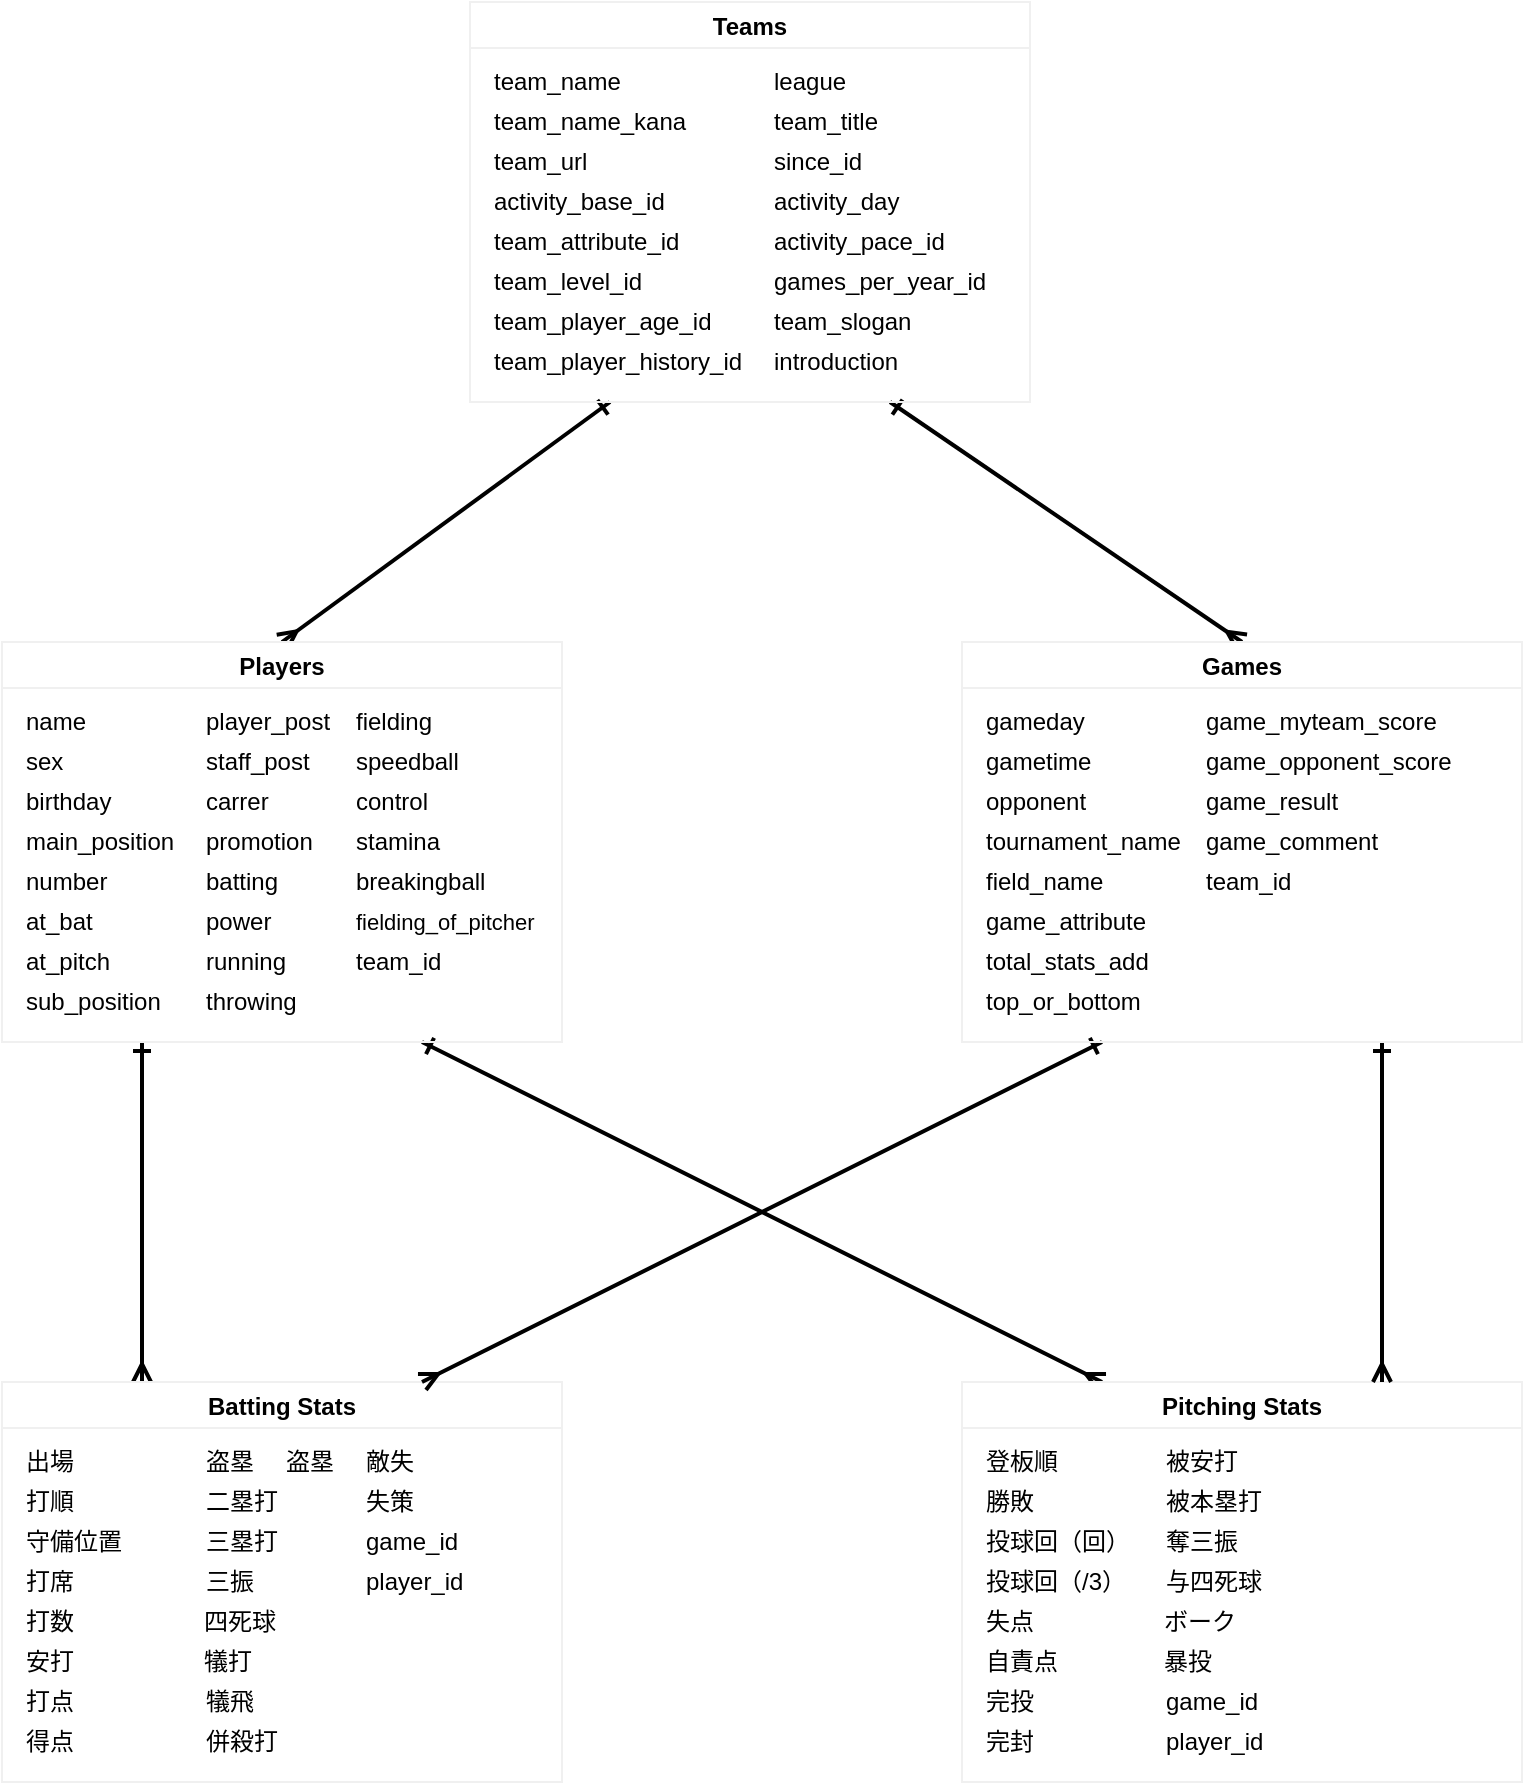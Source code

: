 <mxfile version="13.10.0" type="embed">
    <diagram id="ziJ1YS-6tVnV7epeBkQ9" name="ページ1">
        <mxGraphModel dx="1016" dy="1974" grid="1" gridSize="10" guides="1" tooltips="1" connect="1" arrows="1" fold="1" page="1" pageScale="1" pageWidth="827" pageHeight="1169" math="0" shadow="0">
            <root>
                <mxCell id="0"/>
                <mxCell id="1" parent="0"/>
                <mxCell id="358" style="rounded=0;jumpSize=6;orthogonalLoop=1;jettySize=auto;html=1;exitX=0.25;exitY=1;exitDx=0;exitDy=0;strokeWidth=2;entryX=0.5;entryY=0;entryDx=0;entryDy=0;startArrow=ERone;startFill=0;endArrow=ERmany;endFill=0;" parent="1" source="166" target="249" edge="1">
                    <mxGeometry relative="1" as="geometry"/>
                </mxCell>
                <mxCell id="359" style="rounded=0;jumpSize=6;orthogonalLoop=1;jettySize=auto;html=1;exitX=0.75;exitY=1;exitDx=0;exitDy=0;entryX=0.5;entryY=0;entryDx=0;entryDy=0;strokeWidth=2;startArrow=ERone;startFill=0;endArrow=ERmany;endFill=0;" parent="1" source="166" target="300" edge="1">
                    <mxGeometry relative="1" as="geometry"/>
                </mxCell>
                <mxCell id="166" value="Teams" style="swimlane;labelBackgroundColor=none;strokeColor=#f0f0f0;align=center;" parent="1" vertex="1">
                    <mxGeometry x="274" y="-1130" width="280" height="200" as="geometry"/>
                </mxCell>
                <mxCell id="167" value="team_name" style="text;html=1;align=left;verticalAlign=middle;resizable=0;points=[];autosize=1;" parent="166" vertex="1">
                    <mxGeometry x="10" y="30" width="80" height="20" as="geometry"/>
                </mxCell>
                <mxCell id="170" value="team_name_kana" style="text;html=1;align=left;verticalAlign=middle;resizable=0;points=[];autosize=1;" parent="166" vertex="1">
                    <mxGeometry x="10" y="50" width="110" height="20" as="geometry"/>
                </mxCell>
                <mxCell id="172" value="team_url" style="text;html=1;align=left;verticalAlign=middle;resizable=0;points=[];autosize=1;" parent="166" vertex="1">
                    <mxGeometry x="10" y="70" width="60" height="20" as="geometry"/>
                </mxCell>
                <mxCell id="173" value="team_level_id" style="text;html=1;align=left;verticalAlign=middle;resizable=0;points=[];autosize=1;" parent="166" vertex="1">
                    <mxGeometry x="10" y="130" width="90" height="20" as="geometry"/>
                </mxCell>
                <mxCell id="175" value="team_player_history_id" style="text;html=1;align=left;verticalAlign=middle;resizable=0;points=[];autosize=1;" parent="166" vertex="1">
                    <mxGeometry x="10" y="170" width="140" height="20" as="geometry"/>
                </mxCell>
                <mxCell id="176" value="team_player_age_id" style="text;html=1;align=left;verticalAlign=middle;resizable=0;points=[];autosize=1;" parent="166" vertex="1">
                    <mxGeometry x="10" y="150" width="120" height="20" as="geometry"/>
                </mxCell>
                <mxCell id="177" value="team_title" style="text;html=1;align=left;verticalAlign=middle;resizable=0;points=[];autosize=1;" parent="166" vertex="1">
                    <mxGeometry x="150" y="50" width="70" height="20" as="geometry"/>
                </mxCell>
                <mxCell id="178" value="league" style="text;html=1;align=left;verticalAlign=middle;resizable=0;points=[];autosize=1;" parent="166" vertex="1">
                    <mxGeometry x="150" y="30" width="50" height="20" as="geometry"/>
                </mxCell>
                <mxCell id="179" value="activity_day" style="text;html=1;align=left;verticalAlign=middle;resizable=0;points=[];autosize=1;" parent="166" vertex="1">
                    <mxGeometry x="150" y="90" width="80" height="20" as="geometry"/>
                </mxCell>
                <mxCell id="180" value="since_id" style="text;html=1;align=left;verticalAlign=middle;resizable=0;points=[];autosize=1;" parent="166" vertex="1">
                    <mxGeometry x="150" y="70" width="60" height="20" as="geometry"/>
                </mxCell>
                <mxCell id="181" value="activity_pace_id" style="text;html=1;align=left;verticalAlign=middle;resizable=0;points=[];autosize=1;" parent="166" vertex="1">
                    <mxGeometry x="150" y="110" width="100" height="20" as="geometry"/>
                </mxCell>
                <mxCell id="241" value="team_attribute_id" style="text;html=1;align=left;verticalAlign=middle;resizable=0;points=[];autosize=1;" parent="166" vertex="1">
                    <mxGeometry x="10" y="110" width="110" height="20" as="geometry"/>
                </mxCell>
                <mxCell id="245" value="activity_base_id" style="text;html=1;align=left;verticalAlign=middle;resizable=0;points=[];autosize=1;" parent="166" vertex="1">
                    <mxGeometry x="10" y="90" width="100" height="20" as="geometry"/>
                </mxCell>
                <mxCell id="248" value="introduction" style="text;html=1;align=left;verticalAlign=middle;resizable=0;points=[];autosize=1;" parent="166" vertex="1">
                    <mxGeometry x="150" y="170" width="80" height="20" as="geometry"/>
                </mxCell>
                <mxCell id="247" value="team_slogan" style="text;html=1;align=left;verticalAlign=middle;resizable=0;points=[];autosize=1;" parent="166" vertex="1">
                    <mxGeometry x="150" y="150" width="80" height="20" as="geometry"/>
                </mxCell>
                <mxCell id="246" value="games_per_year_id" style="text;html=1;align=left;verticalAlign=middle;resizable=0;points=[];autosize=1;" parent="166" vertex="1">
                    <mxGeometry x="150" y="130" width="120" height="20" as="geometry"/>
                </mxCell>
                <mxCell id="361" style="edgeStyle=orthogonalEdgeStyle;rounded=0;jumpSize=6;orthogonalLoop=1;jettySize=auto;html=1;exitX=0.25;exitY=1;exitDx=0;exitDy=0;entryX=0.25;entryY=0;entryDx=0;entryDy=0;strokeWidth=2;startArrow=ERone;startFill=0;endArrow=ERmany;endFill=0;" parent="1" source="249" target="283" edge="1">
                    <mxGeometry relative="1" as="geometry"/>
                </mxCell>
                <mxCell id="362" style="rounded=0;jumpSize=6;orthogonalLoop=1;jettySize=auto;html=1;exitX=0.75;exitY=1;exitDx=0;exitDy=0;entryX=0.25;entryY=0;entryDx=0;entryDy=0;strokeWidth=2;startArrow=ERone;startFill=0;endArrow=ERmany;endFill=0;" parent="1" source="249" target="266" edge="1">
                    <mxGeometry relative="1" as="geometry"/>
                </mxCell>
                <mxCell id="249" value="Players" style="swimlane;labelBackgroundColor=none;strokeColor=#f0f0f0;align=center;" parent="1" vertex="1">
                    <mxGeometry x="40" y="-810" width="280" height="200" as="geometry"/>
                </mxCell>
                <mxCell id="250" value="name" style="text;html=1;align=left;verticalAlign=middle;resizable=0;points=[];autosize=1;" parent="249" vertex="1">
                    <mxGeometry x="10" y="30" width="50" height="20" as="geometry"/>
                </mxCell>
                <mxCell id="251" value="sex" style="text;html=1;align=left;verticalAlign=middle;resizable=0;points=[];autosize=1;" parent="249" vertex="1">
                    <mxGeometry x="10" y="50" width="30" height="20" as="geometry"/>
                </mxCell>
                <mxCell id="252" value="birthday" style="text;html=1;align=left;verticalAlign=middle;resizable=0;points=[];autosize=1;" parent="249" vertex="1">
                    <mxGeometry x="10" y="70" width="60" height="20" as="geometry"/>
                </mxCell>
                <mxCell id="253" value="at_bat" style="text;html=1;align=left;verticalAlign=middle;resizable=0;points=[];autosize=1;" parent="249" vertex="1">
                    <mxGeometry x="10" y="130" width="50" height="20" as="geometry"/>
                </mxCell>
                <mxCell id="254" value="sub_position" style="text;html=1;align=left;verticalAlign=middle;resizable=0;points=[];autosize=1;" parent="249" vertex="1">
                    <mxGeometry x="10" y="170" width="80" height="20" as="geometry"/>
                </mxCell>
                <mxCell id="255" value="at_pitch" style="text;html=1;align=left;verticalAlign=middle;resizable=0;points=[];autosize=1;" parent="249" vertex="1">
                    <mxGeometry x="10" y="150" width="60" height="20" as="geometry"/>
                </mxCell>
                <mxCell id="256" value="staff_post" style="text;html=1;align=left;verticalAlign=middle;resizable=0;points=[];autosize=1;" parent="249" vertex="1">
                    <mxGeometry x="100" y="50" width="70" height="20" as="geometry"/>
                </mxCell>
                <mxCell id="257" value="player_post" style="text;html=1;align=left;verticalAlign=middle;resizable=0;points=[];autosize=1;" parent="249" vertex="1">
                    <mxGeometry x="100" y="30" width="80" height="20" as="geometry"/>
                </mxCell>
                <mxCell id="258" value="promotion" style="text;html=1;align=left;verticalAlign=middle;resizable=0;points=[];autosize=1;" parent="249" vertex="1">
                    <mxGeometry x="100" y="90" width="70" height="20" as="geometry"/>
                </mxCell>
                <mxCell id="259" value="carrer" style="text;html=1;align=left;verticalAlign=middle;resizable=0;points=[];autosize=1;" parent="249" vertex="1">
                    <mxGeometry x="100" y="70" width="50" height="20" as="geometry"/>
                </mxCell>
                <mxCell id="261" value="number" style="text;html=1;align=left;verticalAlign=middle;resizable=0;points=[];autosize=1;" parent="249" vertex="1">
                    <mxGeometry x="10" y="110" width="60" height="20" as="geometry"/>
                </mxCell>
                <mxCell id="262" value="main_position" style="text;html=1;align=left;verticalAlign=middle;resizable=0;points=[];autosize=1;" parent="249" vertex="1">
                    <mxGeometry x="10" y="90" width="90" height="20" as="geometry"/>
                </mxCell>
                <mxCell id="265" value="fielding_of_pitcher" style="text;html=1;align=left;verticalAlign=middle;resizable=0;points=[];autosize=1;fontSize=11;" parent="249" vertex="1">
                    <mxGeometry x="175" y="130" width="100" height="20" as="geometry"/>
                </mxCell>
                <mxCell id="371" value="batting" style="text;html=1;align=left;verticalAlign=middle;resizable=0;points=[];autosize=1;" vertex="1" parent="249">
                    <mxGeometry x="100" y="110" width="50" height="20" as="geometry"/>
                </mxCell>
                <mxCell id="372" value="power" style="text;html=1;align=left;verticalAlign=middle;resizable=0;points=[];autosize=1;" vertex="1" parent="249">
                    <mxGeometry x="100" y="130" width="50" height="20" as="geometry"/>
                </mxCell>
                <mxCell id="373" value="running" style="text;html=1;align=left;verticalAlign=middle;resizable=0;points=[];autosize=1;" vertex="1" parent="249">
                    <mxGeometry x="100" y="150" width="60" height="20" as="geometry"/>
                </mxCell>
                <mxCell id="374" value="throwing" style="text;html=1;align=left;verticalAlign=middle;resizable=0;points=[];autosize=1;" vertex="1" parent="249">
                    <mxGeometry x="100" y="170" width="60" height="20" as="geometry"/>
                </mxCell>
                <mxCell id="376" value="fielding" style="text;html=1;align=left;verticalAlign=middle;resizable=0;points=[];autosize=1;" vertex="1" parent="249">
                    <mxGeometry x="175" y="30" width="50" height="20" as="geometry"/>
                </mxCell>
                <mxCell id="375" value="speedball" style="text;html=1;align=left;verticalAlign=middle;resizable=0;points=[];autosize=1;" vertex="1" parent="249">
                    <mxGeometry x="175" y="50" width="70" height="20" as="geometry"/>
                </mxCell>
                <mxCell id="378" value="control" style="text;html=1;align=left;verticalAlign=middle;resizable=0;points=[];autosize=1;" vertex="1" parent="249">
                    <mxGeometry x="175" y="70" width="50" height="20" as="geometry"/>
                </mxCell>
                <mxCell id="377" value="stamina" style="text;html=1;align=left;verticalAlign=middle;resizable=0;points=[];autosize=1;" vertex="1" parent="249">
                    <mxGeometry x="175" y="90" width="60" height="20" as="geometry"/>
                </mxCell>
                <mxCell id="379" value="breakingball" style="text;html=1;align=left;verticalAlign=middle;resizable=0;points=[];autosize=1;" vertex="1" parent="249">
                    <mxGeometry x="175" y="110" width="80" height="20" as="geometry"/>
                </mxCell>
                <mxCell id="381" value="team_id" style="text;html=1;align=left;verticalAlign=middle;resizable=0;points=[];autosize=1;" vertex="1" parent="249">
                    <mxGeometry x="175" y="150" width="60" height="20" as="geometry"/>
                </mxCell>
                <mxCell id="266" value="Pitching Stats" style="swimlane;labelBackgroundColor=none;strokeColor=#f0f0f0;align=center;" parent="1" vertex="1">
                    <mxGeometry x="520" y="-440" width="280" height="200" as="geometry"/>
                </mxCell>
                <mxCell id="267" value="登板順" style="text;html=1;align=left;verticalAlign=middle;resizable=0;points=[];autosize=1;" parent="266" vertex="1">
                    <mxGeometry x="10" y="30" width="50" height="20" as="geometry"/>
                </mxCell>
                <mxCell id="268" value="勝敗" style="text;html=1;align=left;verticalAlign=middle;resizable=0;points=[];autosize=1;" parent="266" vertex="1">
                    <mxGeometry x="10" y="50" width="40" height="20" as="geometry"/>
                </mxCell>
                <mxCell id="269" value="投球回（回）" style="text;html=1;align=left;verticalAlign=middle;resizable=0;points=[];autosize=1;" parent="266" vertex="1">
                    <mxGeometry x="10" y="70" width="90" height="20" as="geometry"/>
                </mxCell>
                <mxCell id="270" value="自責点" style="text;html=1;align=left;verticalAlign=middle;resizable=0;points=[];autosize=1;" parent="266" vertex="1">
                    <mxGeometry x="10" y="130" width="50" height="20" as="geometry"/>
                </mxCell>
                <mxCell id="271" value="完封" style="text;html=1;align=left;verticalAlign=middle;resizable=0;points=[];autosize=1;" parent="266" vertex="1">
                    <mxGeometry x="10" y="170" width="40" height="20" as="geometry"/>
                </mxCell>
                <mxCell id="272" value="完投" style="text;html=1;align=left;verticalAlign=middle;resizable=0;points=[];autosize=1;" parent="266" vertex="1">
                    <mxGeometry x="10" y="150" width="40" height="20" as="geometry"/>
                </mxCell>
                <mxCell id="273" value="被本塁打" style="text;html=1;align=left;verticalAlign=middle;resizable=0;points=[];autosize=1;" parent="266" vertex="1">
                    <mxGeometry x="100" y="50" width="60" height="20" as="geometry"/>
                </mxCell>
                <mxCell id="274" value="被安打" style="text;html=1;align=left;verticalAlign=middle;resizable=0;points=[];autosize=1;" parent="266" vertex="1">
                    <mxGeometry x="100" y="30" width="50" height="20" as="geometry"/>
                </mxCell>
                <mxCell id="275" value="与四死球" style="text;html=1;align=left;verticalAlign=middle;resizable=0;points=[];autosize=1;" parent="266" vertex="1">
                    <mxGeometry x="100" y="90" width="60" height="20" as="geometry"/>
                </mxCell>
                <mxCell id="276" value="奪三振" style="text;html=1;align=left;verticalAlign=middle;resizable=0;points=[];autosize=1;" parent="266" vertex="1">
                    <mxGeometry x="100" y="70" width="50" height="20" as="geometry"/>
                </mxCell>
                <mxCell id="277" value="ボーク" style="text;html=1;align=left;verticalAlign=middle;resizable=0;points=[];autosize=1;" parent="266" vertex="1">
                    <mxGeometry x="99" y="110" width="50" height="20" as="geometry"/>
                </mxCell>
                <mxCell id="278" value="失点" style="text;html=1;align=left;verticalAlign=middle;resizable=0;points=[];autosize=1;" parent="266" vertex="1">
                    <mxGeometry x="10" y="110" width="40" height="20" as="geometry"/>
                </mxCell>
                <mxCell id="279" value="投球回（/3）" style="text;html=1;align=left;verticalAlign=middle;resizable=0;points=[];autosize=1;" parent="266" vertex="1">
                    <mxGeometry x="10" y="90" width="90" height="20" as="geometry"/>
                </mxCell>
                <mxCell id="280" value="player_id" style="text;html=1;align=left;verticalAlign=middle;resizable=0;points=[];autosize=1;" parent="266" vertex="1">
                    <mxGeometry x="100" y="170" width="60" height="20" as="geometry"/>
                </mxCell>
                <mxCell id="281" value="game_id" style="text;html=1;align=left;verticalAlign=middle;resizable=0;points=[];autosize=1;" parent="266" vertex="1">
                    <mxGeometry x="100" y="150" width="60" height="20" as="geometry"/>
                </mxCell>
                <mxCell id="282" value="暴投" style="text;html=1;align=left;verticalAlign=middle;resizable=0;points=[];autosize=1;" parent="266" vertex="1">
                    <mxGeometry x="99" y="130" width="40" height="20" as="geometry"/>
                </mxCell>
                <mxCell id="283" value="Batting Stats" style="swimlane;labelBackgroundColor=none;strokeColor=#f0f0f0;align=center;" parent="1" vertex="1">
                    <mxGeometry x="40" y="-440" width="280" height="200" as="geometry"/>
                </mxCell>
                <mxCell id="284" value="出場" style="text;html=1;align=left;verticalAlign=middle;resizable=0;points=[];autosize=1;" parent="283" vertex="1">
                    <mxGeometry x="10" y="30" width="40" height="20" as="geometry"/>
                </mxCell>
                <mxCell id="285" value="打順" style="text;html=1;align=left;verticalAlign=middle;resizable=0;points=[];autosize=1;" parent="283" vertex="1">
                    <mxGeometry x="10" y="50" width="40" height="20" as="geometry"/>
                </mxCell>
                <mxCell id="286" value="守備位置" style="text;html=1;align=left;verticalAlign=middle;resizable=0;points=[];autosize=1;" parent="283" vertex="1">
                    <mxGeometry x="10" y="70" width="60" height="20" as="geometry"/>
                </mxCell>
                <mxCell id="287" value="安打" style="text;html=1;align=left;verticalAlign=middle;resizable=0;points=[];autosize=1;" parent="283" vertex="1">
                    <mxGeometry x="10" y="130" width="40" height="20" as="geometry"/>
                </mxCell>
                <mxCell id="288" value="得点" style="text;html=1;align=left;verticalAlign=middle;resizable=0;points=[];autosize=1;" parent="283" vertex="1">
                    <mxGeometry x="10" y="170" width="40" height="20" as="geometry"/>
                </mxCell>
                <mxCell id="289" value="打点" style="text;html=1;align=left;verticalAlign=middle;resizable=0;points=[];autosize=1;" parent="283" vertex="1">
                    <mxGeometry x="10" y="150" width="40" height="20" as="geometry"/>
                </mxCell>
                <mxCell id="290" value="二塁打" style="text;html=1;align=left;verticalAlign=middle;resizable=0;points=[];autosize=1;" parent="283" vertex="1">
                    <mxGeometry x="100" y="50" width="50" height="20" as="geometry"/>
                </mxCell>
                <mxCell id="291" value="盗塁" style="text;html=1;align=left;verticalAlign=middle;resizable=0;points=[];autosize=1;" parent="283" vertex="1">
                    <mxGeometry x="100" y="30" width="40" height="20" as="geometry"/>
                </mxCell>
                <mxCell id="292" value="三振" style="text;html=1;align=left;verticalAlign=middle;resizable=0;points=[];autosize=1;" parent="283" vertex="1">
                    <mxGeometry x="100" y="90" width="40" height="20" as="geometry"/>
                </mxCell>
                <mxCell id="293" value="三塁打" style="text;html=1;align=left;verticalAlign=middle;resizable=0;points=[];autosize=1;" parent="283" vertex="1">
                    <mxGeometry x="100" y="70" width="50" height="20" as="geometry"/>
                </mxCell>
                <mxCell id="294" value="四死球" style="text;html=1;align=left;verticalAlign=middle;resizable=0;points=[];autosize=1;" parent="283" vertex="1">
                    <mxGeometry x="99" y="110" width="50" height="20" as="geometry"/>
                </mxCell>
                <mxCell id="295" value="打数" style="text;html=1;align=left;verticalAlign=middle;resizable=0;points=[];autosize=1;" parent="283" vertex="1">
                    <mxGeometry x="10" y="110" width="40" height="20" as="geometry"/>
                </mxCell>
                <mxCell id="296" value="打席" style="text;html=1;align=left;verticalAlign=middle;resizable=0;points=[];autosize=1;" parent="283" vertex="1">
                    <mxGeometry x="10" y="90" width="40" height="20" as="geometry"/>
                </mxCell>
                <mxCell id="297" value="併殺打" style="text;html=1;align=left;verticalAlign=middle;resizable=0;points=[];autosize=1;" parent="283" vertex="1">
                    <mxGeometry x="100" y="170" width="50" height="20" as="geometry"/>
                </mxCell>
                <mxCell id="298" value="犠飛" style="text;html=1;align=left;verticalAlign=middle;resizable=0;points=[];autosize=1;" parent="283" vertex="1">
                    <mxGeometry x="100" y="150" width="40" height="20" as="geometry"/>
                </mxCell>
                <mxCell id="299" value="犠打" style="text;html=1;align=left;verticalAlign=middle;resizable=0;points=[];autosize=1;" parent="283" vertex="1">
                    <mxGeometry x="99" y="130" width="40" height="20" as="geometry"/>
                </mxCell>
                <mxCell id="352" value="敵失" style="text;html=1;align=left;verticalAlign=middle;resizable=0;points=[];autosize=1;" parent="283" vertex="1">
                    <mxGeometry x="180" y="30" width="40" height="20" as="geometry"/>
                </mxCell>
                <mxCell id="353" value="失策" style="text;html=1;align=left;verticalAlign=middle;resizable=0;points=[];autosize=1;" parent="283" vertex="1">
                    <mxGeometry x="180" y="50" width="40" height="20" as="geometry"/>
                </mxCell>
                <mxCell id="355" value="player_id" style="text;html=1;align=left;verticalAlign=middle;resizable=0;points=[];autosize=1;" parent="283" vertex="1">
                    <mxGeometry x="180" y="90" width="60" height="20" as="geometry"/>
                </mxCell>
                <mxCell id="354" value="game_id" style="text;html=1;align=left;verticalAlign=middle;resizable=0;points=[];autosize=1;" parent="283" vertex="1">
                    <mxGeometry x="180" y="70" width="60" height="20" as="geometry"/>
                </mxCell>
                <mxCell id="363" style="edgeStyle=orthogonalEdgeStyle;rounded=0;jumpSize=6;orthogonalLoop=1;jettySize=auto;html=1;exitX=0.75;exitY=1;exitDx=0;exitDy=0;entryX=0.75;entryY=0;entryDx=0;entryDy=0;strokeWidth=2;startArrow=ERone;startFill=0;endArrow=ERmany;endFill=0;" parent="1" source="300" target="266" edge="1">
                    <mxGeometry relative="1" as="geometry"/>
                </mxCell>
                <mxCell id="364" style="rounded=0;jumpSize=6;orthogonalLoop=1;jettySize=auto;html=1;exitX=0.25;exitY=1;exitDx=0;exitDy=0;entryX=0.75;entryY=0;entryDx=0;entryDy=0;strokeWidth=2;startArrow=ERone;startFill=0;endArrow=ERmany;endFill=0;" parent="1" source="300" target="283" edge="1">
                    <mxGeometry relative="1" as="geometry"/>
                </mxCell>
                <mxCell id="300" value="Games" style="swimlane;labelBackgroundColor=none;strokeColor=#f0f0f0;align=center;" parent="1" vertex="1">
                    <mxGeometry x="520" y="-810" width="280" height="200" as="geometry"/>
                </mxCell>
                <mxCell id="301" value="gameday" style="text;html=1;align=left;verticalAlign=middle;resizable=0;points=[];autosize=1;" parent="300" vertex="1">
                    <mxGeometry x="10" y="30" width="60" height="20" as="geometry"/>
                </mxCell>
                <mxCell id="302" value="gametime" style="text;html=1;align=left;verticalAlign=middle;resizable=0;points=[];autosize=1;" parent="300" vertex="1">
                    <mxGeometry x="10" y="50" width="70" height="20" as="geometry"/>
                </mxCell>
                <mxCell id="303" value="opponent" style="text;html=1;align=left;verticalAlign=middle;resizable=0;points=[];autosize=1;" parent="300" vertex="1">
                    <mxGeometry x="10" y="70" width="60" height="20" as="geometry"/>
                </mxCell>
                <mxCell id="304" value="game_attribute" style="text;html=1;align=left;verticalAlign=middle;resizable=0;points=[];autosize=1;" parent="300" vertex="1">
                    <mxGeometry x="10" y="130" width="90" height="20" as="geometry"/>
                </mxCell>
                <mxCell id="305" value="game_opponent_score" style="text;html=1;align=left;verticalAlign=middle;resizable=0;points=[];autosize=1;" parent="300" vertex="1">
                    <mxGeometry x="120" y="50" width="140" height="20" as="geometry"/>
                </mxCell>
                <mxCell id="306" value="total_stats_add" style="text;html=1;align=left;verticalAlign=middle;resizable=0;points=[];autosize=1;" parent="300" vertex="1">
                    <mxGeometry x="10" y="150" width="100" height="20" as="geometry"/>
                </mxCell>
                <mxCell id="307" value="game_comment" style="text;html=1;align=left;verticalAlign=middle;resizable=0;points=[];autosize=1;" parent="300" vertex="1">
                    <mxGeometry x="120" y="90" width="100" height="20" as="geometry"/>
                </mxCell>
                <mxCell id="308" value="game_result" style="text;html=1;align=left;verticalAlign=middle;resizable=0;points=[];autosize=1;" parent="300" vertex="1">
                    <mxGeometry x="120" y="70" width="80" height="20" as="geometry"/>
                </mxCell>
                <mxCell id="310" value="team_id" style="text;html=1;align=left;verticalAlign=middle;resizable=0;points=[];autosize=1;" parent="300" vertex="1">
                    <mxGeometry x="120" y="110" width="60" height="20" as="geometry"/>
                </mxCell>
                <mxCell id="312" value="field_name" style="text;html=1;align=left;verticalAlign=middle;resizable=0;points=[];autosize=1;" parent="300" vertex="1">
                    <mxGeometry x="10" y="110" width="70" height="20" as="geometry"/>
                </mxCell>
                <mxCell id="313" value="tournament_name" style="text;html=1;align=left;verticalAlign=middle;resizable=0;points=[];autosize=1;" parent="300" vertex="1">
                    <mxGeometry x="10" y="90" width="110" height="20" as="geometry"/>
                </mxCell>
                <mxCell id="367" value="top_or_bottom" style="text;html=1;align=left;verticalAlign=middle;resizable=0;points=[];autosize=1;" parent="300" vertex="1">
                    <mxGeometry x="10" y="170" width="90" height="20" as="geometry"/>
                </mxCell>
                <mxCell id="368" value="game_myteam_score" style="text;html=1;align=left;verticalAlign=middle;resizable=0;points=[];autosize=1;" parent="300" vertex="1">
                    <mxGeometry x="120" y="30" width="130" height="20" as="geometry"/>
                </mxCell>
                <mxCell id="351" value="盗塁" style="text;html=1;align=left;verticalAlign=middle;resizable=0;points=[];autosize=1;" parent="1" vertex="1">
                    <mxGeometry x="180" y="-410" width="40" height="20" as="geometry"/>
                </mxCell>
            </root>
        </mxGraphModel>
    </diagram>
</mxfile>